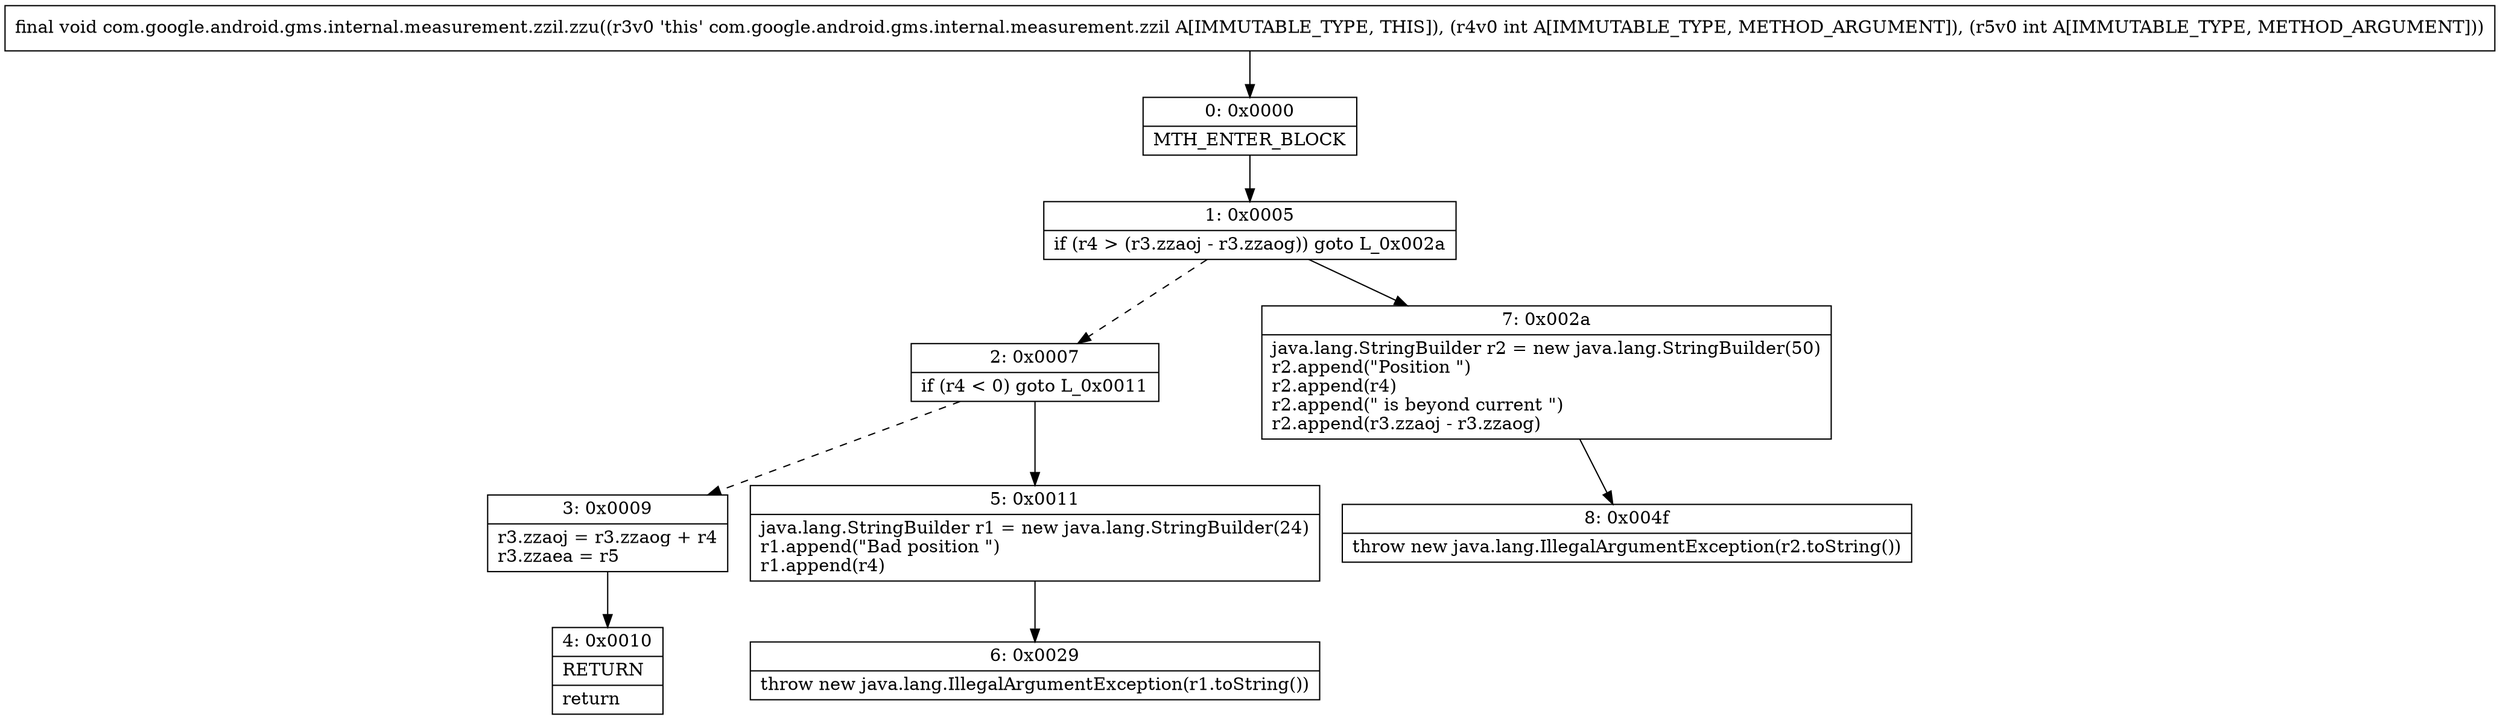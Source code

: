 digraph "CFG forcom.google.android.gms.internal.measurement.zzil.zzu(II)V" {
Node_0 [shape=record,label="{0\:\ 0x0000|MTH_ENTER_BLOCK\l}"];
Node_1 [shape=record,label="{1\:\ 0x0005|if (r4 \> (r3.zzaoj \- r3.zzaog)) goto L_0x002a\l}"];
Node_2 [shape=record,label="{2\:\ 0x0007|if (r4 \< 0) goto L_0x0011\l}"];
Node_3 [shape=record,label="{3\:\ 0x0009|r3.zzaoj = r3.zzaog + r4\lr3.zzaea = r5\l}"];
Node_4 [shape=record,label="{4\:\ 0x0010|RETURN\l|return\l}"];
Node_5 [shape=record,label="{5\:\ 0x0011|java.lang.StringBuilder r1 = new java.lang.StringBuilder(24)\lr1.append(\"Bad position \")\lr1.append(r4)\l}"];
Node_6 [shape=record,label="{6\:\ 0x0029|throw new java.lang.IllegalArgumentException(r1.toString())\l}"];
Node_7 [shape=record,label="{7\:\ 0x002a|java.lang.StringBuilder r2 = new java.lang.StringBuilder(50)\lr2.append(\"Position \")\lr2.append(r4)\lr2.append(\" is beyond current \")\lr2.append(r3.zzaoj \- r3.zzaog)\l}"];
Node_8 [shape=record,label="{8\:\ 0x004f|throw new java.lang.IllegalArgumentException(r2.toString())\l}"];
MethodNode[shape=record,label="{final void com.google.android.gms.internal.measurement.zzil.zzu((r3v0 'this' com.google.android.gms.internal.measurement.zzil A[IMMUTABLE_TYPE, THIS]), (r4v0 int A[IMMUTABLE_TYPE, METHOD_ARGUMENT]), (r5v0 int A[IMMUTABLE_TYPE, METHOD_ARGUMENT])) }"];
MethodNode -> Node_0;
Node_0 -> Node_1;
Node_1 -> Node_2[style=dashed];
Node_1 -> Node_7;
Node_2 -> Node_3[style=dashed];
Node_2 -> Node_5;
Node_3 -> Node_4;
Node_5 -> Node_6;
Node_7 -> Node_8;
}

